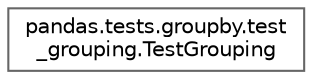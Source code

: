 digraph "Graphical Class Hierarchy"
{
 // LATEX_PDF_SIZE
  bgcolor="transparent";
  edge [fontname=Helvetica,fontsize=10,labelfontname=Helvetica,labelfontsize=10];
  node [fontname=Helvetica,fontsize=10,shape=box,height=0.2,width=0.4];
  rankdir="LR";
  Node0 [id="Node000000",label="pandas.tests.groupby.test\l_grouping.TestGrouping",height=0.2,width=0.4,color="grey40", fillcolor="white", style="filled",URL="$dd/dbe/classpandas_1_1tests_1_1groupby_1_1test__grouping_1_1TestGrouping.html",tooltip=" "];
}

